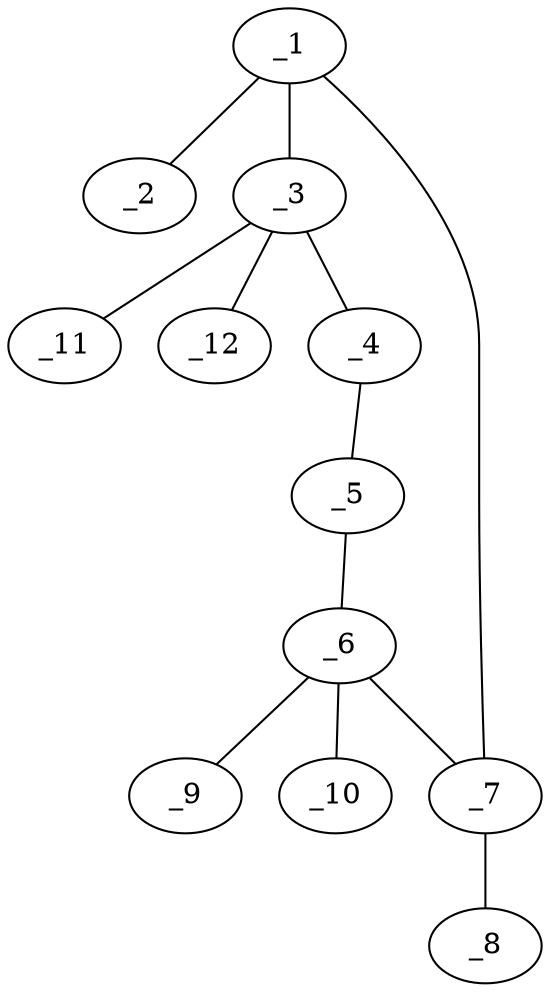 graph molid633221 {
	_1	 [charge=0,
		chem=1,
		symbol="C  ",
		x="2.866",
		y="0.5"];
	_2	 [charge=0,
		chem=2,
		symbol="O  ",
		x=2,
		y=1];
	_1 -- _2	 [valence=2];
	_3	 [charge=0,
		chem=1,
		symbol="C  ",
		x="3.7321",
		y=1];
	_1 -- _3	 [valence=1];
	_7	 [charge=0,
		chem=1,
		symbol="C  ",
		x="2.866",
		y="-0.5"];
	_1 -- _7	 [valence=1];
	_4	 [charge=0,
		chem=2,
		symbol="O  ",
		x="4.5981",
		y="0.5"];
	_3 -- _4	 [valence=1];
	_11	 [charge=0,
		chem=1,
		symbol="C  ",
		x="3.2321",
		y="1.866"];
	_3 -- _11	 [valence=1];
	_12	 [charge=0,
		chem=1,
		symbol="C  ",
		x="4.2321",
		y="1.866"];
	_3 -- _12	 [valence=1];
	_5	 [charge=0,
		chem=1,
		symbol="C  ",
		x="4.5981",
		y="-0.5"];
	_4 -- _5	 [valence=1];
	_6	 [charge=0,
		chem=1,
		symbol="C  ",
		x="3.7321",
		y="-1"];
	_5 -- _6	 [valence=1];
	_6 -- _7	 [valence=1];
	_9	 [charge=0,
		chem=1,
		symbol="C  ",
		x="4.232",
		y="-1.866"];
	_6 -- _9	 [valence=1];
	_10	 [charge=0,
		chem=1,
		symbol="C  ",
		x="3.232",
		y="-1.866"];
	_6 -- _10	 [valence=1];
	_8	 [charge=0,
		chem=2,
		symbol="O  ",
		x=2,
		y="-1"];
	_7 -- _8	 [valence=1];
}
